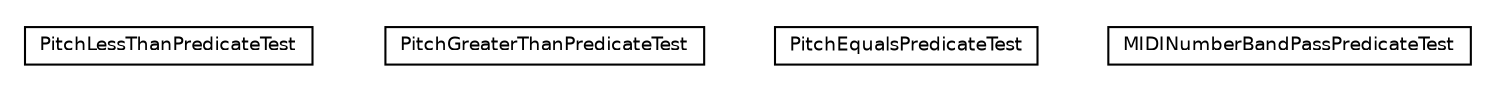#!/usr/local/bin/dot
#
# Class diagram 
# Generated by UMLGraph version R5_6-24-gf6e263 (http://www.umlgraph.org/)
#

digraph G {
	edge [fontname="Helvetica",fontsize=10,labelfontname="Helvetica",labelfontsize=10];
	node [fontname="Helvetica",fontsize=10,shape=plaintext];
	nodesep=0.25;
	ranksep=0.5;
	// com.rockhoppertech.music.midi.js.predicate.PitchLessThanPredicateTest
	c276 [label=<<table title="com.rockhoppertech.music.midi.js.predicate.PitchLessThanPredicateTest" border="0" cellborder="1" cellspacing="0" cellpadding="2" port="p" href="./PitchLessThanPredicateTest.html">
		<tr><td><table border="0" cellspacing="0" cellpadding="1">
<tr><td align="center" balign="center"> PitchLessThanPredicateTest </td></tr>
		</table></td></tr>
		</table>>, URL="./PitchLessThanPredicateTest.html", fontname="Helvetica", fontcolor="black", fontsize=9.0];
	// com.rockhoppertech.music.midi.js.predicate.PitchGreaterThanPredicateTest
	c277 [label=<<table title="com.rockhoppertech.music.midi.js.predicate.PitchGreaterThanPredicateTest" border="0" cellborder="1" cellspacing="0" cellpadding="2" port="p" href="./PitchGreaterThanPredicateTest.html">
		<tr><td><table border="0" cellspacing="0" cellpadding="1">
<tr><td align="center" balign="center"> PitchGreaterThanPredicateTest </td></tr>
		</table></td></tr>
		</table>>, URL="./PitchGreaterThanPredicateTest.html", fontname="Helvetica", fontcolor="black", fontsize=9.0];
	// com.rockhoppertech.music.midi.js.predicate.PitchEqualsPredicateTest
	c278 [label=<<table title="com.rockhoppertech.music.midi.js.predicate.PitchEqualsPredicateTest" border="0" cellborder="1" cellspacing="0" cellpadding="2" port="p" href="./PitchEqualsPredicateTest.html">
		<tr><td><table border="0" cellspacing="0" cellpadding="1">
<tr><td align="center" balign="center"> PitchEqualsPredicateTest </td></tr>
		</table></td></tr>
		</table>>, URL="./PitchEqualsPredicateTest.html", fontname="Helvetica", fontcolor="black", fontsize=9.0];
	// com.rockhoppertech.music.midi.js.predicate.MIDINumberBandPassPredicateTest
	c279 [label=<<table title="com.rockhoppertech.music.midi.js.predicate.MIDINumberBandPassPredicateTest" border="0" cellborder="1" cellspacing="0" cellpadding="2" port="p" href="./MIDINumberBandPassPredicateTest.html">
		<tr><td><table border="0" cellspacing="0" cellpadding="1">
<tr><td align="center" balign="center"> MIDINumberBandPassPredicateTest </td></tr>
		</table></td></tr>
		</table>>, URL="./MIDINumberBandPassPredicateTest.html", fontname="Helvetica", fontcolor="black", fontsize=9.0];
}

